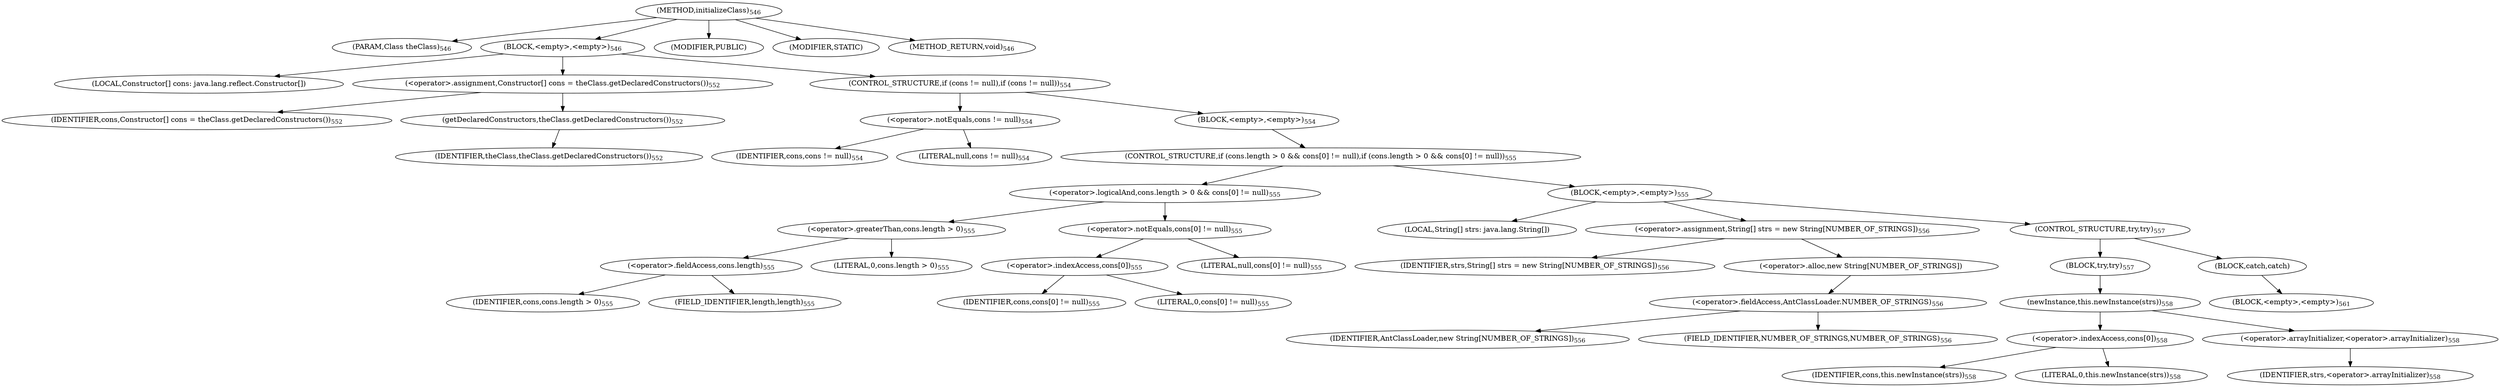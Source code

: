 digraph "initializeClass" {  
"929" [label = <(METHOD,initializeClass)<SUB>546</SUB>> ]
"930" [label = <(PARAM,Class theClass)<SUB>546</SUB>> ]
"931" [label = <(BLOCK,&lt;empty&gt;,&lt;empty&gt;)<SUB>546</SUB>> ]
"932" [label = <(LOCAL,Constructor[] cons: java.lang.reflect.Constructor[])> ]
"933" [label = <(&lt;operator&gt;.assignment,Constructor[] cons = theClass.getDeclaredConstructors())<SUB>552</SUB>> ]
"934" [label = <(IDENTIFIER,cons,Constructor[] cons = theClass.getDeclaredConstructors())<SUB>552</SUB>> ]
"935" [label = <(getDeclaredConstructors,theClass.getDeclaredConstructors())<SUB>552</SUB>> ]
"936" [label = <(IDENTIFIER,theClass,theClass.getDeclaredConstructors())<SUB>552</SUB>> ]
"937" [label = <(CONTROL_STRUCTURE,if (cons != null),if (cons != null))<SUB>554</SUB>> ]
"938" [label = <(&lt;operator&gt;.notEquals,cons != null)<SUB>554</SUB>> ]
"939" [label = <(IDENTIFIER,cons,cons != null)<SUB>554</SUB>> ]
"940" [label = <(LITERAL,null,cons != null)<SUB>554</SUB>> ]
"941" [label = <(BLOCK,&lt;empty&gt;,&lt;empty&gt;)<SUB>554</SUB>> ]
"942" [label = <(CONTROL_STRUCTURE,if (cons.length &gt; 0 &amp;&amp; cons[0] != null),if (cons.length &gt; 0 &amp;&amp; cons[0] != null))<SUB>555</SUB>> ]
"943" [label = <(&lt;operator&gt;.logicalAnd,cons.length &gt; 0 &amp;&amp; cons[0] != null)<SUB>555</SUB>> ]
"944" [label = <(&lt;operator&gt;.greaterThan,cons.length &gt; 0)<SUB>555</SUB>> ]
"945" [label = <(&lt;operator&gt;.fieldAccess,cons.length)<SUB>555</SUB>> ]
"946" [label = <(IDENTIFIER,cons,cons.length &gt; 0)<SUB>555</SUB>> ]
"947" [label = <(FIELD_IDENTIFIER,length,length)<SUB>555</SUB>> ]
"948" [label = <(LITERAL,0,cons.length &gt; 0)<SUB>555</SUB>> ]
"949" [label = <(&lt;operator&gt;.notEquals,cons[0] != null)<SUB>555</SUB>> ]
"950" [label = <(&lt;operator&gt;.indexAccess,cons[0])<SUB>555</SUB>> ]
"951" [label = <(IDENTIFIER,cons,cons[0] != null)<SUB>555</SUB>> ]
"952" [label = <(LITERAL,0,cons[0] != null)<SUB>555</SUB>> ]
"953" [label = <(LITERAL,null,cons[0] != null)<SUB>555</SUB>> ]
"954" [label = <(BLOCK,&lt;empty&gt;,&lt;empty&gt;)<SUB>555</SUB>> ]
"955" [label = <(LOCAL,String[] strs: java.lang.String[])> ]
"956" [label = <(&lt;operator&gt;.assignment,String[] strs = new String[NUMBER_OF_STRINGS])<SUB>556</SUB>> ]
"957" [label = <(IDENTIFIER,strs,String[] strs = new String[NUMBER_OF_STRINGS])<SUB>556</SUB>> ]
"958" [label = <(&lt;operator&gt;.alloc,new String[NUMBER_OF_STRINGS])> ]
"959" [label = <(&lt;operator&gt;.fieldAccess,AntClassLoader.NUMBER_OF_STRINGS)<SUB>556</SUB>> ]
"960" [label = <(IDENTIFIER,AntClassLoader,new String[NUMBER_OF_STRINGS])<SUB>556</SUB>> ]
"961" [label = <(FIELD_IDENTIFIER,NUMBER_OF_STRINGS,NUMBER_OF_STRINGS)<SUB>556</SUB>> ]
"962" [label = <(CONTROL_STRUCTURE,try,try)<SUB>557</SUB>> ]
"963" [label = <(BLOCK,try,try)<SUB>557</SUB>> ]
"964" [label = <(newInstance,this.newInstance(strs))<SUB>558</SUB>> ]
"965" [label = <(&lt;operator&gt;.indexAccess,cons[0])<SUB>558</SUB>> ]
"966" [label = <(IDENTIFIER,cons,this.newInstance(strs))<SUB>558</SUB>> ]
"967" [label = <(LITERAL,0,this.newInstance(strs))<SUB>558</SUB>> ]
"968" [label = <(&lt;operator&gt;.arrayInitializer,&lt;operator&gt;.arrayInitializer)<SUB>558</SUB>> ]
"969" [label = <(IDENTIFIER,strs,&lt;operator&gt;.arrayInitializer)<SUB>558</SUB>> ]
"970" [label = <(BLOCK,catch,catch)> ]
"971" [label = <(BLOCK,&lt;empty&gt;,&lt;empty&gt;)<SUB>561</SUB>> ]
"972" [label = <(MODIFIER,PUBLIC)> ]
"973" [label = <(MODIFIER,STATIC)> ]
"974" [label = <(METHOD_RETURN,void)<SUB>546</SUB>> ]
  "929" -> "930" 
  "929" -> "931" 
  "929" -> "972" 
  "929" -> "973" 
  "929" -> "974" 
  "931" -> "932" 
  "931" -> "933" 
  "931" -> "937" 
  "933" -> "934" 
  "933" -> "935" 
  "935" -> "936" 
  "937" -> "938" 
  "937" -> "941" 
  "938" -> "939" 
  "938" -> "940" 
  "941" -> "942" 
  "942" -> "943" 
  "942" -> "954" 
  "943" -> "944" 
  "943" -> "949" 
  "944" -> "945" 
  "944" -> "948" 
  "945" -> "946" 
  "945" -> "947" 
  "949" -> "950" 
  "949" -> "953" 
  "950" -> "951" 
  "950" -> "952" 
  "954" -> "955" 
  "954" -> "956" 
  "954" -> "962" 
  "956" -> "957" 
  "956" -> "958" 
  "958" -> "959" 
  "959" -> "960" 
  "959" -> "961" 
  "962" -> "963" 
  "962" -> "970" 
  "963" -> "964" 
  "964" -> "965" 
  "964" -> "968" 
  "965" -> "966" 
  "965" -> "967" 
  "968" -> "969" 
  "970" -> "971" 
}
